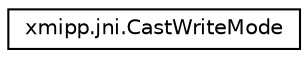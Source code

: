 digraph "Graphical Class Hierarchy"
{
  edge [fontname="Helvetica",fontsize="10",labelfontname="Helvetica",labelfontsize="10"];
  node [fontname="Helvetica",fontsize="10",shape=record];
  rankdir="LR";
  Node0 [label="xmipp.jni.CastWriteMode",height=0.2,width=0.4,color="black", fillcolor="white", style="filled",URL="$classxmipp_1_1jni_1_1CastWriteMode.html"];
}
